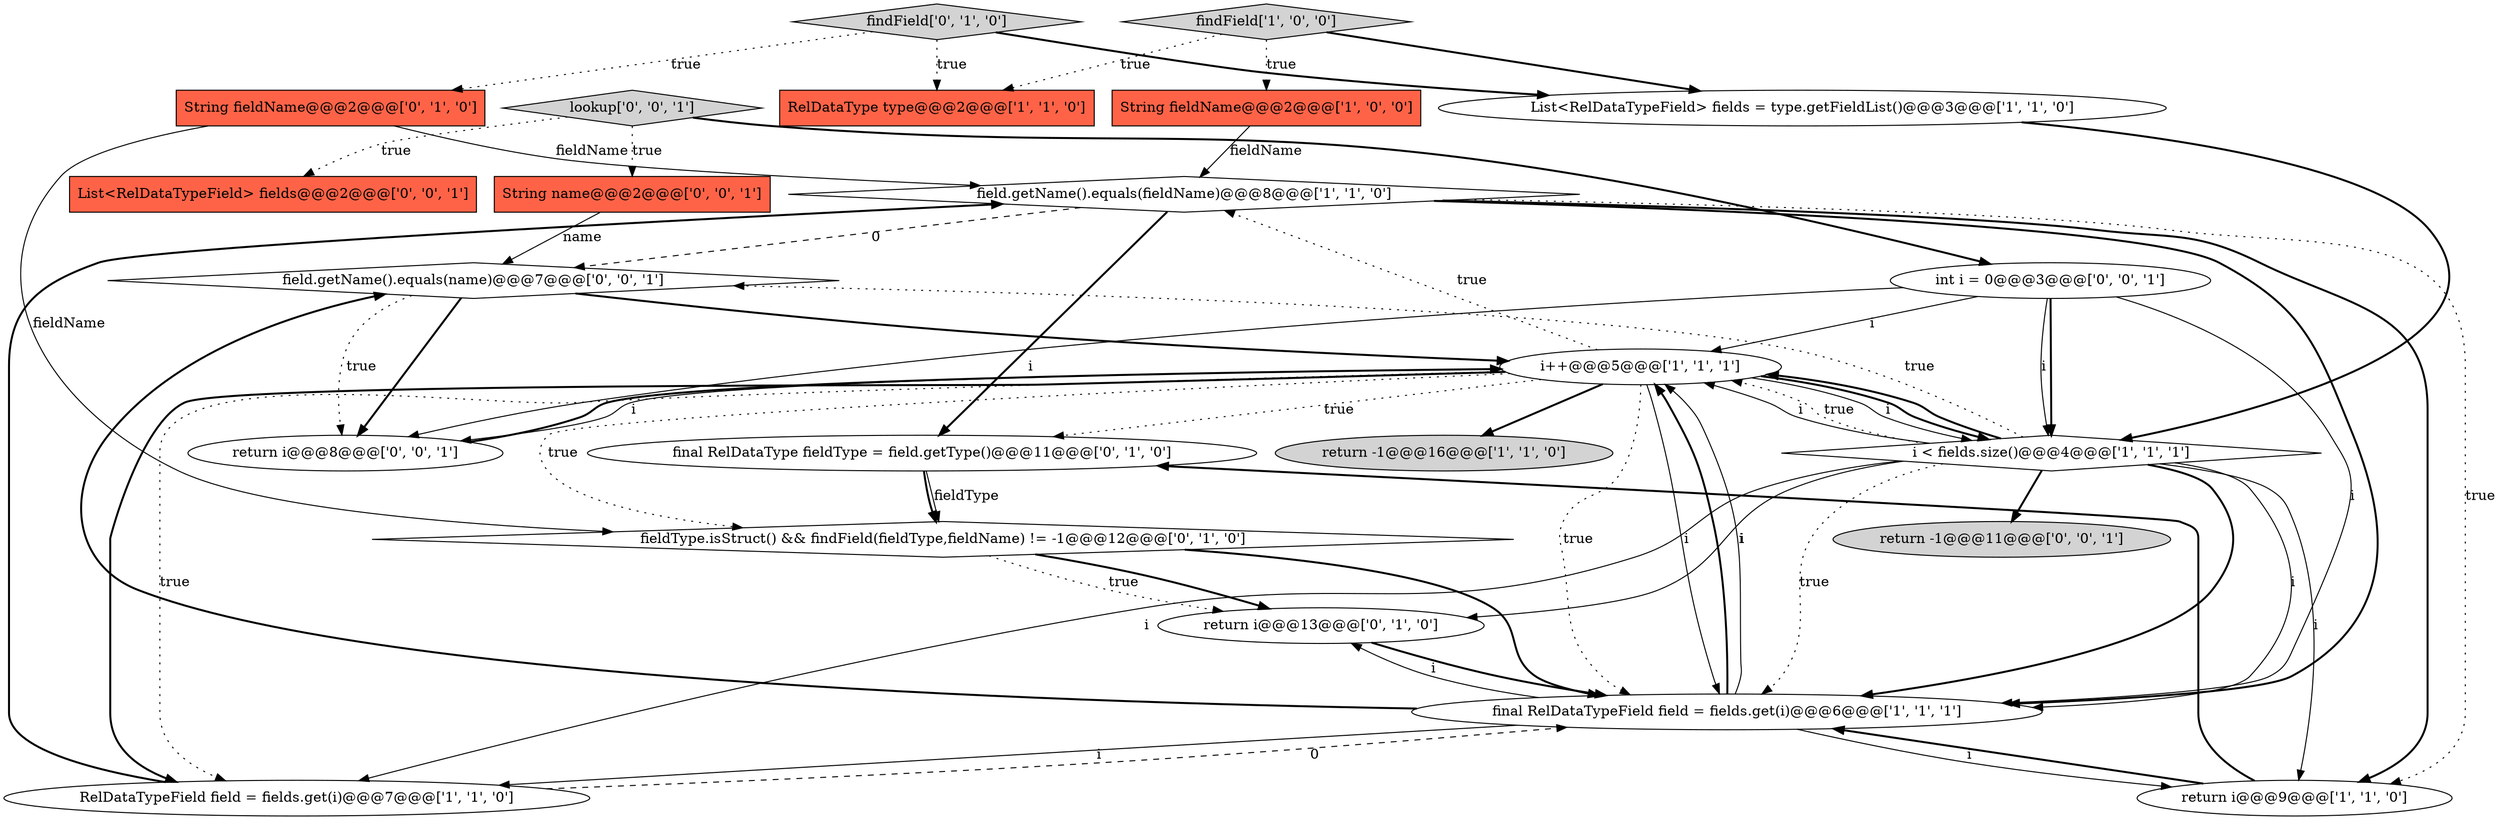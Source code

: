 digraph {
2 [style = filled, label = "findField['1', '0', '0']", fillcolor = lightgray, shape = diamond image = "AAA0AAABBB1BBB"];
17 [style = filled, label = "lookup['0', '0', '1']", fillcolor = lightgray, shape = diamond image = "AAA0AAABBB3BBB"];
4 [style = filled, label = "field.getName().equals(fieldName)@@@8@@@['1', '1', '0']", fillcolor = white, shape = diamond image = "AAA0AAABBB1BBB"];
18 [style = filled, label = "int i = 0@@@3@@@['0', '0', '1']", fillcolor = white, shape = ellipse image = "AAA0AAABBB3BBB"];
0 [style = filled, label = "String fieldName@@@2@@@['1', '0', '0']", fillcolor = tomato, shape = box image = "AAA0AAABBB1BBB"];
13 [style = filled, label = "return i@@@13@@@['0', '1', '0']", fillcolor = white, shape = ellipse image = "AAA1AAABBB2BBB"];
7 [style = filled, label = "i++@@@5@@@['1', '1', '1']", fillcolor = white, shape = ellipse image = "AAA0AAABBB1BBB"];
6 [style = filled, label = "List<RelDataTypeField> fields = type.getFieldList()@@@3@@@['1', '1', '0']", fillcolor = white, shape = ellipse image = "AAA0AAABBB1BBB"];
21 [style = filled, label = "List<RelDataTypeField> fields@@@2@@@['0', '0', '1']", fillcolor = tomato, shape = box image = "AAA0AAABBB3BBB"];
19 [style = filled, label = "String name@@@2@@@['0', '0', '1']", fillcolor = tomato, shape = box image = "AAA0AAABBB3BBB"];
22 [style = filled, label = "field.getName().equals(name)@@@7@@@['0', '0', '1']", fillcolor = white, shape = diamond image = "AAA0AAABBB3BBB"];
12 [style = filled, label = "final RelDataType fieldType = field.getType()@@@11@@@['0', '1', '0']", fillcolor = white, shape = ellipse image = "AAA1AAABBB2BBB"];
1 [style = filled, label = "RelDataTypeField field = fields.get(i)@@@7@@@['1', '1', '0']", fillcolor = white, shape = ellipse image = "AAA0AAABBB1BBB"];
9 [style = filled, label = "RelDataType type@@@2@@@['1', '1', '0']", fillcolor = tomato, shape = box image = "AAA0AAABBB1BBB"];
8 [style = filled, label = "final RelDataTypeField field = fields.get(i)@@@6@@@['1', '1', '1']", fillcolor = white, shape = ellipse image = "AAA0AAABBB1BBB"];
3 [style = filled, label = "i < fields.size()@@@4@@@['1', '1', '1']", fillcolor = white, shape = diamond image = "AAA0AAABBB1BBB"];
11 [style = filled, label = "fieldType.isStruct() && findField(fieldType,fieldName) != -1@@@12@@@['0', '1', '0']", fillcolor = white, shape = diamond image = "AAA1AAABBB2BBB"];
10 [style = filled, label = "return -1@@@16@@@['1', '1', '0']", fillcolor = lightgray, shape = ellipse image = "AAA0AAABBB1BBB"];
14 [style = filled, label = "String fieldName@@@2@@@['0', '1', '0']", fillcolor = tomato, shape = box image = "AAA0AAABBB2BBB"];
16 [style = filled, label = "return i@@@8@@@['0', '0', '1']", fillcolor = white, shape = ellipse image = "AAA0AAABBB3BBB"];
5 [style = filled, label = "return i@@@9@@@['1', '1', '0']", fillcolor = white, shape = ellipse image = "AAA0AAABBB1BBB"];
15 [style = filled, label = "findField['0', '1', '0']", fillcolor = lightgray, shape = diamond image = "AAA0AAABBB2BBB"];
20 [style = filled, label = "return -1@@@11@@@['0', '0', '1']", fillcolor = lightgray, shape = ellipse image = "AAA0AAABBB3BBB"];
8->1 [style = solid, label="i"];
18->3 [style = bold, label=""];
17->19 [style = dotted, label="true"];
3->22 [style = dotted, label="true"];
7->4 [style = dotted, label="true"];
5->8 [style = bold, label=""];
22->16 [style = dotted, label="true"];
7->10 [style = bold, label=""];
7->16 [style = solid, label="i"];
7->8 [style = dotted, label="true"];
2->9 [style = dotted, label="true"];
7->12 [style = dotted, label="true"];
4->5 [style = bold, label=""];
8->13 [style = solid, label="i"];
3->8 [style = solid, label="i"];
22->16 [style = bold, label=""];
3->8 [style = dotted, label="true"];
1->8 [style = dashed, label="0"];
18->8 [style = solid, label="i"];
7->3 [style = solid, label="i"];
4->8 [style = bold, label=""];
7->1 [style = dotted, label="true"];
3->7 [style = bold, label=""];
15->6 [style = bold, label=""];
3->20 [style = bold, label=""];
7->11 [style = dotted, label="true"];
14->11 [style = solid, label="fieldName"];
7->3 [style = bold, label=""];
0->4 [style = solid, label="fieldName"];
3->7 [style = solid, label="i"];
12->11 [style = solid, label="fieldType"];
7->8 [style = solid, label="i"];
18->16 [style = solid, label="i"];
11->8 [style = bold, label=""];
3->5 [style = solid, label="i"];
22->7 [style = bold, label=""];
8->22 [style = bold, label=""];
6->3 [style = bold, label=""];
3->8 [style = bold, label=""];
3->13 [style = solid, label="i"];
18->7 [style = solid, label="i"];
4->12 [style = bold, label=""];
11->13 [style = bold, label=""];
19->22 [style = solid, label="name"];
1->4 [style = bold, label=""];
2->6 [style = bold, label=""];
4->5 [style = dotted, label="true"];
8->7 [style = bold, label=""];
16->7 [style = bold, label=""];
5->12 [style = bold, label=""];
12->11 [style = bold, label=""];
15->9 [style = dotted, label="true"];
17->21 [style = dotted, label="true"];
14->4 [style = solid, label="fieldName"];
7->1 [style = bold, label=""];
13->8 [style = bold, label=""];
2->0 [style = dotted, label="true"];
15->14 [style = dotted, label="true"];
11->13 [style = dotted, label="true"];
3->7 [style = dotted, label="true"];
8->7 [style = solid, label="i"];
8->5 [style = solid, label="i"];
18->3 [style = solid, label="i"];
4->22 [style = dashed, label="0"];
3->1 [style = solid, label="i"];
17->18 [style = bold, label=""];
}
